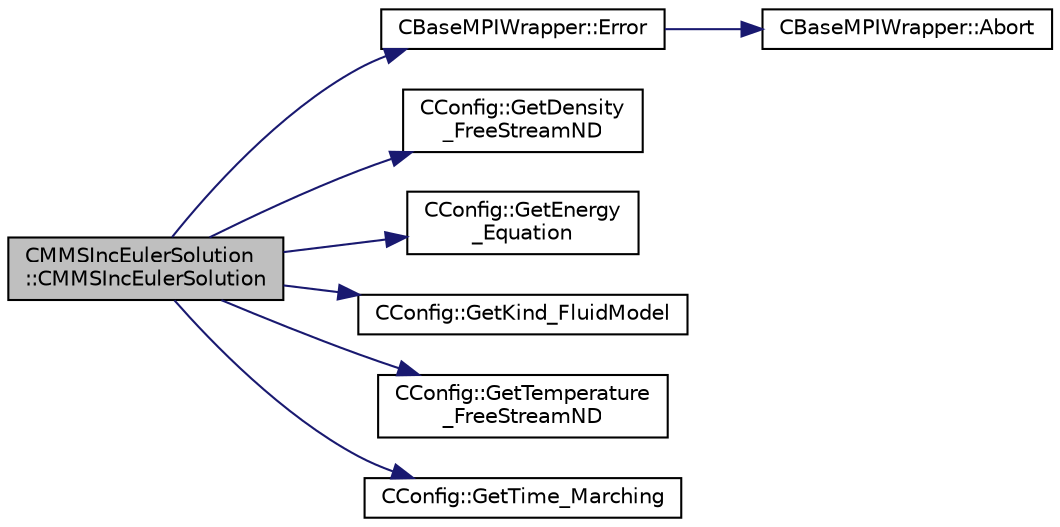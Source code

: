 digraph "CMMSIncEulerSolution::CMMSIncEulerSolution"
{
 // LATEX_PDF_SIZE
  edge [fontname="Helvetica",fontsize="10",labelfontname="Helvetica",labelfontsize="10"];
  node [fontname="Helvetica",fontsize="10",shape=record];
  rankdir="LR";
  Node1 [label="CMMSIncEulerSolution\l::CMMSIncEulerSolution",height=0.2,width=0.4,color="black", fillcolor="grey75", style="filled", fontcolor="black",tooltip=" "];
  Node1 -> Node2 [color="midnightblue",fontsize="10",style="solid",fontname="Helvetica"];
  Node2 [label="CBaseMPIWrapper::Error",height=0.2,width=0.4,color="black", fillcolor="white", style="filled",URL="$classCBaseMPIWrapper.html#a04457c47629bda56704e6a8804833eeb",tooltip=" "];
  Node2 -> Node3 [color="midnightblue",fontsize="10",style="solid",fontname="Helvetica"];
  Node3 [label="CBaseMPIWrapper::Abort",height=0.2,width=0.4,color="black", fillcolor="white", style="filled",URL="$classCBaseMPIWrapper.html#af7297d861dca86b45cf561b6ab642e8f",tooltip=" "];
  Node1 -> Node4 [color="midnightblue",fontsize="10",style="solid",fontname="Helvetica"];
  Node4 [label="CConfig::GetDensity\l_FreeStreamND",height=0.2,width=0.4,color="black", fillcolor="white", style="filled",URL="$classCConfig.html#af30dc08c28dd72bfcedc6a5a4e224036",tooltip="Get the value of the non-dimensionalized freestream density."];
  Node1 -> Node5 [color="midnightblue",fontsize="10",style="solid",fontname="Helvetica"];
  Node5 [label="CConfig::GetEnergy\l_Equation",height=0.2,width=0.4,color="black", fillcolor="white", style="filled",URL="$classCConfig.html#a085accf5825cdba0219fc734f4fadb8c",tooltip="Flag for whether to solve the energy equation for incompressible flows."];
  Node1 -> Node6 [color="midnightblue",fontsize="10",style="solid",fontname="Helvetica"];
  Node6 [label="CConfig::GetKind_FluidModel",height=0.2,width=0.4,color="black", fillcolor="white", style="filled",URL="$classCConfig.html#a120698f22c0de262c4ffa659ee7ec49f",tooltip="Fluid model that we are using."];
  Node1 -> Node7 [color="midnightblue",fontsize="10",style="solid",fontname="Helvetica"];
  Node7 [label="CConfig::GetTemperature\l_FreeStreamND",height=0.2,width=0.4,color="black", fillcolor="white", style="filled",URL="$classCConfig.html#afa49e1ce7793a31cc572d957caffaef9",tooltip="Get the value of the non-dimensionalized freestream temperature."];
  Node1 -> Node8 [color="midnightblue",fontsize="10",style="solid",fontname="Helvetica"];
  Node8 [label="CConfig::GetTime_Marching",height=0.2,width=0.4,color="black", fillcolor="white", style="filled",URL="$classCConfig.html#ac47e04d76ce865893a94dcedd3c9b6a5",tooltip="Provides information about the time integration, and change the write in the output files information..."];
}

